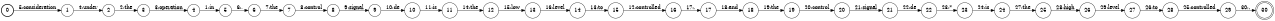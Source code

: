 digraph FST {
rankdir = LR;
size = "8.5,11";
label = "";
center = 1;
orientation = Portrait;
ranksep = "0.4";
nodesep = "0.25";
0 [label = "0", shape = circle, style = bold, fontsize = 14]
	0 -> 1 [label = "5:consideration", fontsize = 14];
1 [label = "1", shape = circle, style = solid, fontsize = 14]
	1 -> 2 [label = "4:under", fontsize = 14];
2 [label = "2", shape = circle, style = solid, fontsize = 14]
	2 -> 3 [label = "2:the", fontsize = 14];
3 [label = "3", shape = circle, style = solid, fontsize = 14]
	3 -> 4 [label = "3:operation", fontsize = 14];
4 [label = "4", shape = circle, style = solid, fontsize = 14]
	4 -> 5 [label = "1:in", fontsize = 14];
5 [label = "5", shape = circle, style = solid, fontsize = 14]
	5 -> 6 [label = "6:,", fontsize = 14];
6 [label = "6", shape = circle, style = solid, fontsize = 14]
	6 -> 7 [label = "7:the", fontsize = 14];
7 [label = "7", shape = circle, style = solid, fontsize = 14]
	7 -> 8 [label = "8:control", fontsize = 14];
8 [label = "8", shape = circle, style = solid, fontsize = 14]
	8 -> 9 [label = "9:signal", fontsize = 14];
9 [label = "9", shape = circle, style = solid, fontsize = 14]
	9 -> 10 [label = "10:de", fontsize = 14];
10 [label = "10", shape = circle, style = solid, fontsize = 14]
	10 -> 11 [label = "11:is", fontsize = 14];
11 [label = "11", shape = circle, style = solid, fontsize = 14]
	11 -> 12 [label = "14:the", fontsize = 14];
12 [label = "12", shape = circle, style = solid, fontsize = 14]
	12 -> 13 [label = "15:low", fontsize = 14];
13 [label = "13", shape = circle, style = solid, fontsize = 14]
	13 -> 14 [label = "16:level", fontsize = 14];
14 [label = "14", shape = circle, style = solid, fontsize = 14]
	14 -> 15 [label = "13:to", fontsize = 14];
15 [label = "15", shape = circle, style = solid, fontsize = 14]
	15 -> 16 [label = "12:controlled", fontsize = 14];
16 [label = "16", shape = circle, style = solid, fontsize = 14]
	16 -> 17 [label = "17:,", fontsize = 14];
17 [label = "17", shape = circle, style = solid, fontsize = 14]
	17 -> 18 [label = "18:and", fontsize = 14];
18 [label = "18", shape = circle, style = solid, fontsize = 14]
	18 -> 19 [label = "19:the", fontsize = 14];
19 [label = "19", shape = circle, style = solid, fontsize = 14]
	19 -> 20 [label = "20:control", fontsize = 14];
20 [label = "20", shape = circle, style = solid, fontsize = 14]
	20 -> 21 [label = "21:signal", fontsize = 14];
21 [label = "21", shape = circle, style = solid, fontsize = 14]
	21 -> 22 [label = "22:de", fontsize = 14];
22 [label = "22", shape = circle, style = solid, fontsize = 14]
	22 -> 23 [label = "23:*", fontsize = 14];
23 [label = "23", shape = circle, style = solid, fontsize = 14]
	23 -> 24 [label = "24:is", fontsize = 14];
24 [label = "24", shape = circle, style = solid, fontsize = 14]
	24 -> 25 [label = "27:the", fontsize = 14];
25 [label = "25", shape = circle, style = solid, fontsize = 14]
	25 -> 26 [label = "28:high", fontsize = 14];
26 [label = "26", shape = circle, style = solid, fontsize = 14]
	26 -> 27 [label = "29:level", fontsize = 14];
27 [label = "27", shape = circle, style = solid, fontsize = 14]
	27 -> 28 [label = "26:to", fontsize = 14];
28 [label = "28", shape = circle, style = solid, fontsize = 14]
	28 -> 29 [label = "25:controlled", fontsize = 14];
29 [label = "29", shape = circle, style = solid, fontsize = 14]
	29 -> 30 [label = "30:.", fontsize = 14];
30 [label = "30", shape = doublecircle, style = solid, fontsize = 14]
}
